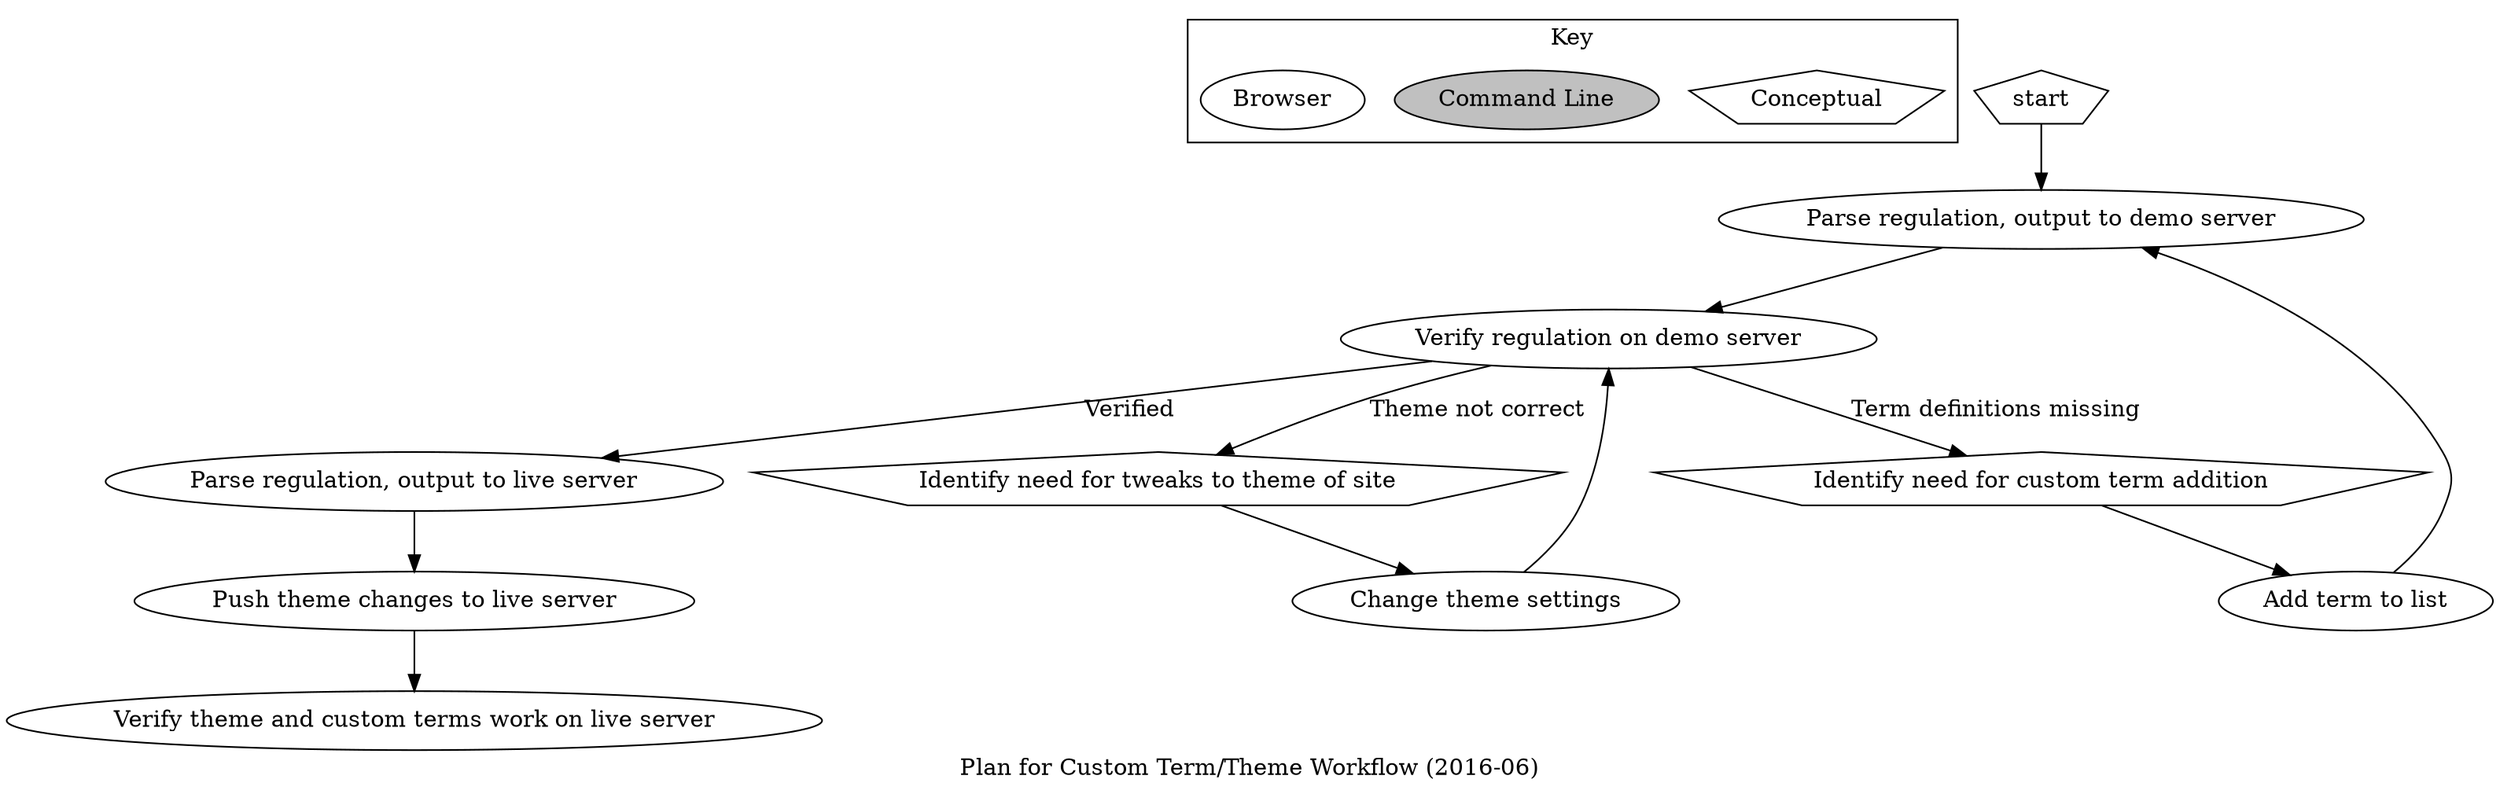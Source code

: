 digraph {
    label="Plan for Custom Term/Theme Workflow (2016-06)";
    subgraph cluster_01 {
        node [style=filled, color=black];
        "Conceptual"[shape=pentagon, fillcolor=white];
        "Command Line"[style=filled, fillcolor=grey];
        "Browser"[style=filled, fillcolor=white];
        label="Key";
    }

    start -> parse;
    parse -> verify;
    verify -> identify [label="Term definitions missing"];
    identify -> addterm
    addterm;
    addterm -> parse;

    verify -> parselive [label="Verified"];
    parselive -> siterebuildlive;
    siterebuildlive -> live;

    verify -> themeneed [label="Theme not correct"];
    themeneed -> cssoverride;
    cssoverride -> verify;

    start[shape=pentagon];
    parse[label="Parse regulation, output to demo server"];
    verify[label="Verify regulation on demo server"];
    identify[label="Identify need for custom term addition", shape=pentagon];
    addterm[label="Add term to list"];
    themeneed[label="Identify need for tweaks to theme of site", shape=pentagon];
    cssoverride[label="Change theme settings"];
    parselive[label="Parse regulation, output to live server"];
    siterebuildlive[label="Push theme changes to live server"];
    live[label="Verify theme and custom terms work on live server"];

}


